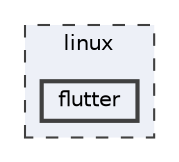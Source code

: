digraph "linux/flutter"
{
 // LATEX_PDF_SIZE
  bgcolor="transparent";
  edge [fontname=Helvetica,fontsize=10,labelfontname=Helvetica,labelfontsize=10];
  node [fontname=Helvetica,fontsize=10,shape=box,height=0.2,width=0.4];
  compound=true
  subgraph clusterdir_88e6415a3128b404f1102a130772bdb6 {
    graph [ bgcolor="#edf0f7", pencolor="grey25", label="linux", fontname=Helvetica,fontsize=10 style="filled,dashed", URL="dir_88e6415a3128b404f1102a130772bdb6.html",tooltip=""]
  dir_7476981c144ddfac65001c93edbe57ae [label="flutter", fillcolor="#edf0f7", color="grey25", style="filled,bold", URL="dir_7476981c144ddfac65001c93edbe57ae.html",tooltip=""];
  }
}
